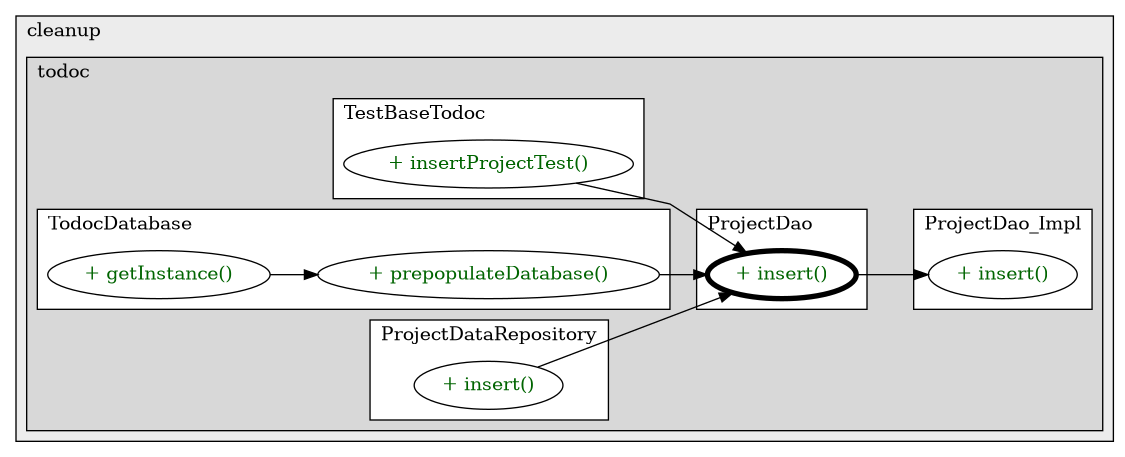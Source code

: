 @startuml

/' diagram meta data start
config=CallConfiguration;
{
  "rootMethod": "com.cleanup.todoc.database.ProjectDao#insert(Project)",
  "projectClassification": {
    "searchMode": "OpenProject", // OpenProject, AllProjects
    "includedProjects": "",
    "pathEndKeywords": "*.impl",
    "isClientPath": "",
    "isClientName": "",
    "isTestPath": "",
    "isTestName": "",
    "isMappingPath": "",
    "isMappingName": "",
    "isDataAccessPath": "",
    "isDataAccessName": "",
    "isDataStructurePath": "",
    "isDataStructureName": "",
    "isInterfaceStructuresPath": "",
    "isInterfaceStructuresName": "",
    "isEntryPointPath": "",
    "isEntryPointName": "",
    "treatFinalFieldsAsMandatory": false
  },
  "graphRestriction": {
    "classPackageExcludeFilter": "",
    "classPackageIncludeFilter": "",
    "classNameExcludeFilter": "",
    "classNameIncludeFilter": "",
    "methodNameExcludeFilter": "",
    "methodNameIncludeFilter": "",
    "removeByInheritance": "", // inheritance/annotation based filtering is done in a second step
    "removeByAnnotation": "",
    "removeByClassPackage": "", // cleanup the graph after inheritance/annotation based filtering is done
    "removeByClassName": "",
    "cutMappings": false,
    "cutEnum": true,
    "cutTests": true,
    "cutClient": true,
    "cutDataAccess": true,
    "cutInterfaceStructures": true,
    "cutDataStructures": true,
    "cutGetterAndSetter": true,
    "cutConstructors": true
  },
  "graphTraversal": {
    "forwardDepth": 3,
    "backwardDepth": 3,
    "classPackageExcludeFilter": "",
    "classPackageIncludeFilter": "",
    "classNameExcludeFilter": "",
    "classNameIncludeFilter": "",
    "methodNameExcludeFilter": "",
    "methodNameIncludeFilter": "",
    "hideMappings": false,
    "hideDataStructures": false,
    "hidePrivateMethods": true,
    "hideInterfaceCalls": true, // indirection: implementation -> interface (is hidden) -> implementation
    "onlyShowApplicationEntryPoints": false, // root node is included
    "useMethodCallsForStructureDiagram": "ForwardOnly" // ForwardOnly, BothDirections, No
  },
  "details": {
    "aggregation": "GroupByClass", // ByClass, GroupByClass, None
    "showMethodParametersTypes": false,
    "showMethodParametersNames": false,
    "showMethodReturnType": false,
    "showPackageLevels": 2,
    "showCallOrder": false,
    "edgeMode": "MethodsOnly", // TypesOnly, MethodsOnly, TypesAndMethods, MethodsAndDirectTypeUsage
    "showDetailedClassStructure": false
  },
  "rootClass": "com.cleanup.todoc.database.ProjectDao",
  "extensionCallbackMethod": "" // qualified.class.name#methodName - signature: public static String method(String)
}
diagram meta data end '/



digraph g {
    rankdir="LR"
    splines=polyline
    

'nodes 
subgraph cluster_856774308 { 
   	label=cleanup
	labeljust=l
	fillcolor="#ececec"
	style=filled
   
   subgraph cluster_1925994771 { 
   	label=todoc
	labeljust=l
	fillcolor="#d8d8d8"
	style=filled
   
   subgraph cluster_1325368178 { 
   	label=TestBaseTodoc
	labeljust=l
	fillcolor=white
	style=filled
   
   TestBaseTodoc1258479462XXXinsertProjectTest0[
	label="+ insertProjectTest()"
	style=filled
	fillcolor=white
	tooltip="TestBaseTodoc

null"
	fontcolor=darkgreen
];
} 

subgraph cluster_1517203876 { 
   	label=ProjectDao
	labeljust=l
	fillcolor=white
	style=filled
   
   ProjectDao1426069251XXXinsert1355342585[
	label="+ insert()"
	style=filled
	fillcolor=white
	tooltip="ProjectDao

null"
	penwidth=4
	fontcolor=darkgreen
];
} 

subgraph cluster_1646619053 { 
   	label=TodocDatabase
	labeljust=l
	fillcolor=white
	style=filled
   
   TodocDatabase1426069251XXXgetInstance1678783089[
	label="+ getInstance()"
	style=filled
	fillcolor=white
	tooltip="TodocDatabase

null"
	fontcolor=darkgreen
];

TodocDatabase1426069251XXXprepopulateDatabase0[
	label="+ prepopulateDatabase()"
	style=filled
	fillcolor=white
	tooltip="TodocDatabase

null"
	fontcolor=darkgreen
];
} 

subgraph cluster_1976424815 { 
   	label=ProjectDataRepository
	labeljust=l
	fillcolor=white
	style=filled
   
   ProjectDataRepository1295645968XXXinsert1355342585[
	label="+ insert()"
	style=filled
	fillcolor=white
	tooltip="ProjectDataRepository

null"
	fontcolor=darkgreen
];
} 

subgraph cluster_558908411 { 
   	label=ProjectDao_Impl
	labeljust=l
	fillcolor=white
	style=filled
   
   ProjectDao_Impl1426069251XXXinsert1355342585[
	label="+ insert()"
	style=filled
	fillcolor=white
	tooltip="ProjectDao_Impl

null"
	fontcolor=darkgreen
];
} 
} 
} 

'edges    
ProjectDao1426069251XXXinsert1355342585 -> ProjectDao_Impl1426069251XXXinsert1355342585;
ProjectDataRepository1295645968XXXinsert1355342585 -> ProjectDao1426069251XXXinsert1355342585;
TestBaseTodoc1258479462XXXinsertProjectTest0 -> ProjectDao1426069251XXXinsert1355342585;
TodocDatabase1426069251XXXgetInstance1678783089 -> TodocDatabase1426069251XXXprepopulateDatabase0;
TodocDatabase1426069251XXXprepopulateDatabase0 -> ProjectDao1426069251XXXinsert1355342585;
    
}
@enduml